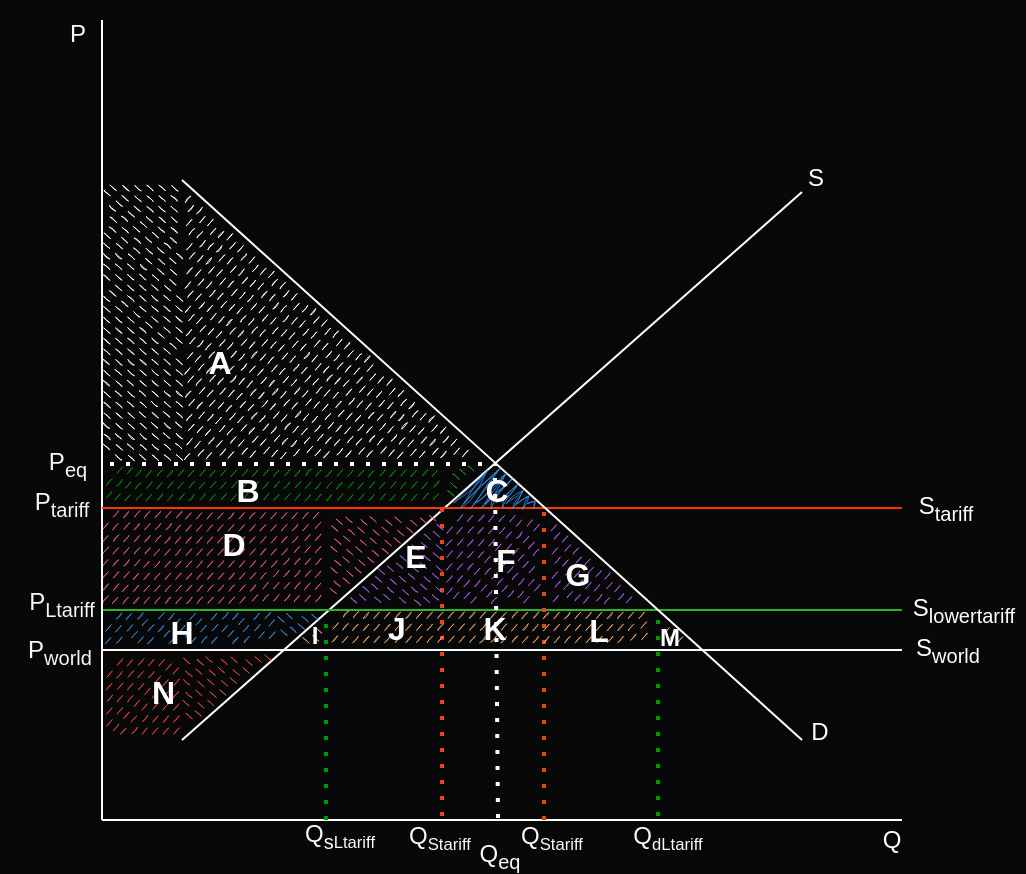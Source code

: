 <mxfile version="24.2.1" type="github">
  <diagram name="Lapa-1" id="BvDR4TQPLg42c8kU46B3">
    <mxGraphModel dx="840" dy="455" grid="0" gridSize="1" guides="1" tooltips="1" connect="1" arrows="1" fold="1" page="1" pageScale="1" pageWidth="1200" pageHeight="1600" background="#080808" math="0" shadow="0">
      <root>
        <mxCell id="0" />
        <mxCell id="1" parent="0" />
        <mxCell id="B-r1o2MZ9U5fgsb8OCQN-29" value="" style="verticalLabelPosition=bottom;verticalAlign=top;html=1;shape=mxgraph.basic.rect;fillColor2=none;strokeWidth=1;size=20;indent=5;rotation=-90;fillStyle=dashed;fillColor=#FFFFFF;strokeColor=none;fontColor=#FCFCFC;sketch=1;curveFitting=1;jiggle=2;labelBackgroundColor=none;labelBorderColor=#030303;" parent="1" vertex="1">
          <mxGeometry x="429.87" y="289.87" width="141" height="42.25" as="geometry" />
        </mxCell>
        <mxCell id="B-r1o2MZ9U5fgsb8OCQN-28" value="" style="verticalLabelPosition=bottom;verticalAlign=top;html=1;shape=mxgraph.basic.orthogonal_triangle;fillStyle=dashed;fillColor=#FFFFFF;strokeColor=none;fontColor=#FCFCFC;sketch=1;curveFitting=1;jiggle=2;" parent="1" vertex="1">
          <mxGeometry x="520" y="241" width="155" height="140" as="geometry" />
        </mxCell>
        <mxCell id="B-r1o2MZ9U5fgsb8OCQN-1" value="" style="endArrow=none;html=1;rounded=0;endFill=0;strokeColor=#FFFFFF;" parent="1" edge="1">
          <mxGeometry width="50" height="50" relative="1" as="geometry">
            <mxPoint x="480.0" y="415" as="sourcePoint" />
            <mxPoint x="480" y="160" as="targetPoint" />
          </mxGeometry>
        </mxCell>
        <mxCell id="B-r1o2MZ9U5fgsb8OCQN-3" value="" style="endArrow=none;html=1;rounded=0;endFill=0;strokeColor=#FCFCFC;" parent="1" edge="1">
          <mxGeometry width="50" height="50" relative="1" as="geometry">
            <mxPoint x="880" y="560" as="sourcePoint" />
            <mxPoint x="480" y="560" as="targetPoint" />
          </mxGeometry>
        </mxCell>
        <mxCell id="B-r1o2MZ9U5fgsb8OCQN-4" value="" style="endArrow=none;html=1;rounded=0;fontColor=#FCFCFC;strokeColor=#FCFCFC;" parent="1" edge="1">
          <mxGeometry width="50" height="50" relative="1" as="geometry">
            <mxPoint x="520" y="520" as="sourcePoint" />
            <mxPoint x="830" y="246" as="targetPoint" />
          </mxGeometry>
        </mxCell>
        <mxCell id="B-r1o2MZ9U5fgsb8OCQN-6" value="" style="endArrow=none;html=1;rounded=0;strokeColor=#FF3300;" parent="1" edge="1">
          <mxGeometry width="50" height="50" relative="1" as="geometry">
            <mxPoint x="480" y="404" as="sourcePoint" />
            <mxPoint x="880" y="404" as="targetPoint" />
          </mxGeometry>
        </mxCell>
        <mxCell id="B-r1o2MZ9U5fgsb8OCQN-7" value="" style="endArrow=none;html=1;rounded=0;fillColor=#f8cecc;strokeColor=#FCFCFC;fontColor=#FCFCFC;" parent="1" edge="1">
          <mxGeometry width="50" height="50" relative="1" as="geometry">
            <mxPoint x="480" y="475" as="sourcePoint" />
            <mxPoint x="880" y="475" as="targetPoint" />
          </mxGeometry>
        </mxCell>
        <mxCell id="B-r1o2MZ9U5fgsb8OCQN-8" value="S&lt;sub&gt;lowertariff&lt;/sub&gt;" style="text;html=1;strokeColor=none;fillColor=none;align=center;verticalAlign=middle;whiteSpace=wrap;rounded=0;fontColor=#FFFFFF;" parent="1" vertex="1">
          <mxGeometry x="881" y="440" width="60" height="30" as="geometry" />
        </mxCell>
        <mxCell id="B-r1o2MZ9U5fgsb8OCQN-9" value="S&lt;sub&gt;tariff&lt;/sub&gt;" style="text;html=1;strokeColor=none;fillColor=none;align=center;verticalAlign=middle;whiteSpace=wrap;rounded=0;fontColor=#FFFFFF;" parent="1" vertex="1">
          <mxGeometry x="872" y="389" width="60" height="30" as="geometry" />
        </mxCell>
        <mxCell id="B-r1o2MZ9U5fgsb8OCQN-14" value="" style="endArrow=none;dashed=1;html=1;dashPattern=1 3;strokeWidth=2;rounded=0;strokeColor=#FFFFFF;" parent="1" edge="1">
          <mxGeometry width="50" height="50" relative="1" as="geometry">
            <mxPoint x="670" y="382" as="sourcePoint" />
            <mxPoint x="480" y="382" as="targetPoint" />
          </mxGeometry>
        </mxCell>
        <mxCell id="B-r1o2MZ9U5fgsb8OCQN-15" value="" style="endArrow=none;html=1;rounded=0;strokeColor=#2bb32b;" parent="1" edge="1">
          <mxGeometry width="50" height="50" relative="1" as="geometry">
            <mxPoint x="480" y="455" as="sourcePoint" />
            <mxPoint x="880" y="455" as="targetPoint" />
          </mxGeometry>
        </mxCell>
        <mxCell id="B-r1o2MZ9U5fgsb8OCQN-16" value="S&lt;sub&gt;world&lt;/sub&gt;" style="text;html=1;strokeColor=none;fillColor=none;align=center;verticalAlign=middle;whiteSpace=wrap;rounded=0;fontColor=#FFFFFF;" parent="1" vertex="1">
          <mxGeometry x="873" y="460" width="60" height="30" as="geometry" />
        </mxCell>
        <mxCell id="B-r1o2MZ9U5fgsb8OCQN-17" value="" style="endArrow=none;dashed=1;html=1;dashPattern=1 3;strokeWidth=2;rounded=0;strokeColor=#009900;entryX=-0.007;entryY=0.102;entryDx=0;entryDy=0;entryPerimeter=0;" parent="1" edge="1">
          <mxGeometry width="50" height="50" relative="1" as="geometry">
            <mxPoint x="592" y="560" as="sourcePoint" />
            <mxPoint x="591.992" y="455.938" as="targetPoint" />
          </mxGeometry>
        </mxCell>
        <mxCell id="B-r1o2MZ9U5fgsb8OCQN-18" value="" style="endArrow=none;dashed=1;html=1;dashPattern=1 3;strokeWidth=2;rounded=0;strokeColor=#009900;startSize=0;endSize=5;" parent="1" edge="1">
          <mxGeometry width="50" height="50" relative="1" as="geometry">
            <mxPoint x="758" y="558" as="sourcePoint" />
            <mxPoint x="758" y="456" as="targetPoint" />
          </mxGeometry>
        </mxCell>
        <mxCell id="B-r1o2MZ9U5fgsb8OCQN-19" value="" style="endArrow=none;dashed=1;html=1;dashPattern=1 3;strokeWidth=2;rounded=0;strokeColor=#EA441A;" parent="1" edge="1">
          <mxGeometry width="50" height="50" relative="1" as="geometry">
            <mxPoint x="650" y="558" as="sourcePoint" />
            <mxPoint x="650" y="400" as="targetPoint" />
          </mxGeometry>
        </mxCell>
        <mxCell id="B-r1o2MZ9U5fgsb8OCQN-20" value="" style="endArrow=none;dashed=1;html=1;dashPattern=1 3;strokeWidth=2;rounded=0;strokeColor=#EA441A;" parent="1" edge="1">
          <mxGeometry width="50" height="50" relative="1" as="geometry">
            <mxPoint x="701" y="560" as="sourcePoint" />
            <mxPoint x="701" y="400" as="targetPoint" />
          </mxGeometry>
        </mxCell>
        <mxCell id="B-r1o2MZ9U5fgsb8OCQN-34" value="" style="shape=manualInput;whiteSpace=wrap;html=1;size=0;fillColor=#009E00;fillStyle=dashed;strokeWidth=1;opacity=80;sketch=1;curveFitting=1;jiggle=2;strokeColor=none;" parent="1" vertex="1">
          <mxGeometry x="481" y="382" width="170" height="21" as="geometry" />
        </mxCell>
        <mxCell id="B-r1o2MZ9U5fgsb8OCQN-5" value="" style="endArrow=none;html=1;rounded=0;fontColor=#FCFCFC;strokeColor=#FCFCFC;" parent="1" edge="1">
          <mxGeometry width="50" height="50" relative="1" as="geometry">
            <mxPoint x="520" y="240" as="sourcePoint" />
            <mxPoint x="830" y="520" as="targetPoint" />
          </mxGeometry>
        </mxCell>
        <mxCell id="B-r1o2MZ9U5fgsb8OCQN-39" value="" style="verticalLabelPosition=bottom;verticalAlign=top;html=1;shape=mxgraph.basic.orthogonal_triangle;opacity=80;sketch=1;curveFitting=1;jiggle=2;fillStyle=dashed;fillColor=#219621;dashed=1;dashPattern=8 8;strokeColor=none;rotation=90;" parent="1" vertex="1">
          <mxGeometry x="652" y="383" width="23" height="20" as="geometry" />
        </mxCell>
        <mxCell id="B-r1o2MZ9U5fgsb8OCQN-41" value="" style="verticalLabelPosition=bottom;verticalAlign=top;html=1;shape=mxgraph.basic.acute_triangle;dx=0.52;fillColor=#3399FF;fillStyle=zigzag;opacity=80;sketch=1;curveFitting=1;jiggle=2;gradientColor=none;strokeColor=none;" parent="1" vertex="1">
          <mxGeometry x="652" y="382" width="47" height="21" as="geometry" />
        </mxCell>
        <mxCell id="B-r1o2MZ9U5fgsb8OCQN-43" value="" style="shape=manualInput;whiteSpace=wrap;html=1;size=0;fillColor=#FF59A7;fillStyle=dashed;strokeWidth=1;opacity=80;sketch=1;curveFitting=1;jiggle=2;strokeColor=none;" parent="1" vertex="1">
          <mxGeometry x="479" y="404" width="113" height="50" as="geometry" />
        </mxCell>
        <mxCell id="B-r1o2MZ9U5fgsb8OCQN-44" value="" style="verticalLabelPosition=bottom;verticalAlign=top;html=1;shape=mxgraph.basic.orthogonal_triangle;opacity=80;sketch=1;curveFitting=1;jiggle=2;fillStyle=dashed;fillColor=#FF59A7;dashed=1;dashPattern=8 8;strokeColor=none;rotation=90;" parent="1" vertex="1">
          <mxGeometry x="600.13" y="399.05" width="46.93" height="61.82" as="geometry" />
        </mxCell>
        <mxCell id="B-r1o2MZ9U5fgsb8OCQN-46" value="" style="verticalLabelPosition=bottom;verticalAlign=top;html=1;shape=mxgraph.basic.rect;fillColor2=none;strokeWidth=1;size=20;indent=5;strokeColor=none;fillColor=#B266FF;fillStyle=dashed;opacity=80;sketch=1;curveFitting=1;jiggle=2;" parent="1" vertex="1">
          <mxGeometry x="651" y="406" width="49" height="47" as="geometry" />
        </mxCell>
        <mxCell id="B-r1o2MZ9U5fgsb8OCQN-48" value="" style="verticalLabelPosition=bottom;verticalAlign=top;html=1;shape=mxgraph.basic.orthogonal_triangle;strokeColor=none;sketch=1;curveFitting=1;jiggle=2;fillStyle=dashed;fillColor=#B266FF;opacity=80;" parent="1" vertex="1">
          <mxGeometry x="703" y="405" width="51" height="48" as="geometry" />
        </mxCell>
        <mxCell id="B-r1o2MZ9U5fgsb8OCQN-56" value="" style="endArrow=none;html=1;rounded=0;endFill=0;strokeColor=#FCFCFC;" parent="1" edge="1">
          <mxGeometry width="50" height="50" relative="1" as="geometry">
            <mxPoint x="480" y="560" as="sourcePoint" />
            <mxPoint x="480.0" y="485" as="targetPoint" />
          </mxGeometry>
        </mxCell>
        <mxCell id="B-r1o2MZ9U5fgsb8OCQN-58" value="" style="verticalLabelPosition=bottom;verticalAlign=top;html=1;shape=mxgraph.basic.orthogonal_triangle;direction=south;strokeColor=none;opacity=80;sketch=1;curveFitting=1;jiggle=2;fillStyle=dashed;fillColor=#f54747;" parent="1" vertex="1">
          <mxGeometry x="520" y="476" width="52" height="43" as="geometry" />
        </mxCell>
        <mxCell id="B-r1o2MZ9U5fgsb8OCQN-59" value="" style="endArrow=none;html=1;rounded=0;endFill=0;strokeColor=#FFFFFF;" parent="1" edge="1">
          <mxGeometry width="50" height="50" relative="1" as="geometry">
            <mxPoint x="480" y="486" as="sourcePoint" />
            <mxPoint x="480.0" y="411" as="targetPoint" />
          </mxGeometry>
        </mxCell>
        <mxCell id="B-r1o2MZ9U5fgsb8OCQN-60" value="" style="verticalLabelPosition=bottom;verticalAlign=top;html=1;shape=mxgraph.basic.rect;fillColor2=none;strokeWidth=1;size=20;indent=5;strokeColor=none;opacity=80;sketch=1;curveFitting=1;jiggle=2;fillStyle=dashed;fillColor=#f54747;" parent="1" vertex="1">
          <mxGeometry x="481" y="478" width="39" height="41" as="geometry" />
        </mxCell>
        <mxCell id="B-r1o2MZ9U5fgsb8OCQN-42" value="" style="endArrow=none;dashed=1;html=1;dashPattern=1 3;strokeWidth=2;rounded=0;entryX=0;entryY=0;entryDx=24.44;entryDy=0;entryPerimeter=0;fontColor=#FCFCFC;strokeColor=#FCFCFC;" parent="1" target="B-r1o2MZ9U5fgsb8OCQN-41" edge="1">
          <mxGeometry width="50" height="50" relative="1" as="geometry">
            <mxPoint x="678" y="559" as="sourcePoint" />
            <mxPoint x="678" y="389" as="targetPoint" />
          </mxGeometry>
        </mxCell>
        <mxCell id="B-r1o2MZ9U5fgsb8OCQN-61" value="&lt;font style=&quot;font-size: 12px;&quot;&gt;Q&lt;sub&gt;eq&lt;/sub&gt;&lt;/font&gt;" style="text;html=1;strokeColor=none;fillColor=none;align=center;verticalAlign=middle;whiteSpace=wrap;rounded=0;fontColor=#FAFAFA;" parent="1" vertex="1">
          <mxGeometry x="666" y="571" width="26" height="13" as="geometry" />
        </mxCell>
        <mxCell id="B-r1o2MZ9U5fgsb8OCQN-62" value="" style="shape=manualInput;whiteSpace=wrap;html=1;size=0;fillColor=#3399FF;fillStyle=dashed;strokeWidth=1;opacity=80;sketch=1;curveFitting=1;jiggle=2;strokeColor=none;" parent="1" vertex="1">
          <mxGeometry x="480.5" y="455" width="88.5" height="18" as="geometry" />
        </mxCell>
        <mxCell id="B-r1o2MZ9U5fgsb8OCQN-63" value="" style="verticalLabelPosition=bottom;verticalAlign=top;html=1;shape=mxgraph.basic.orthogonal_triangle;opacity=80;sketch=1;curveFitting=1;jiggle=2;fillStyle=dashed;fillColor=#B266FF;dashed=1;dashPattern=8 8;strokeColor=none;rotation=-90;" parent="1" vertex="1">
          <mxGeometry x="597.5" y="399.5" width="48.5" height="60" as="geometry" />
        </mxCell>
        <mxCell id="B-r1o2MZ9U5fgsb8OCQN-64" value="" style="verticalLabelPosition=bottom;verticalAlign=top;html=1;shape=mxgraph.basic.orthogonal_triangle;opacity=80;sketch=1;curveFitting=1;jiggle=2;fillStyle=dashed;fillColor=#3399FF;dashed=1;dashPattern=8 8;strokeColor=none;rotation=90;" parent="1" vertex="1">
          <mxGeometry x="574.5" y="448.25" width="19.5" height="33.5" as="geometry" />
        </mxCell>
        <mxCell id="B-r1o2MZ9U5fgsb8OCQN-65" value="" style="verticalLabelPosition=bottom;verticalAlign=top;html=1;shape=mxgraph.basic.orthogonal_triangle;opacity=80;sketch=1;curveFitting=1;jiggle=2;fillStyle=dashed;fillColor=#FFB570;dashed=1;dashPattern=8 8;strokeColor=none;rotation=-90;" parent="1" vertex="1">
          <mxGeometry x="571.75" y="453.75" width="16" height="24" as="geometry" />
        </mxCell>
        <mxCell id="B-r1o2MZ9U5fgsb8OCQN-66" value="" style="verticalLabelPosition=bottom;verticalAlign=top;html=1;shape=mxgraph.basic.orthogonal_triangle;strokeColor=none;sketch=1;curveFitting=1;jiggle=2;fillStyle=dashed;fillColor=#FFB570;opacity=80;" parent="1" vertex="1">
          <mxGeometry x="759" y="457" width="21" height="16" as="geometry" />
        </mxCell>
        <mxCell id="B-r1o2MZ9U5fgsb8OCQN-67" value="" style="verticalLabelPosition=bottom;verticalAlign=top;html=1;shape=mxgraph.basic.rect;fillColor2=none;strokeWidth=1;size=12.5;indent=5;strokeColor=none;fillColor=#FFB570;fillStyle=dashed;opacity=80;sketch=1;curveFitting=1;jiggle=2;" parent="1" vertex="1">
          <mxGeometry x="594" y="454" width="161" height="19" as="geometry" />
        </mxCell>
        <mxCell id="B-r1o2MZ9U5fgsb8OCQN-70" value="&lt;sub&gt;&lt;span style=&quot;font-size: 12px;&quot;&gt;P&lt;sub&gt;world&lt;/sub&gt;&lt;/span&gt;&lt;/sub&gt;" style="text;html=1;strokeColor=none;fillColor=none;align=center;verticalAlign=middle;whiteSpace=wrap;rounded=0;fontColor=#F7F7F7;" parent="1" vertex="1">
          <mxGeometry x="429" y="459" width="60" height="30" as="geometry" />
        </mxCell>
        <mxCell id="B-r1o2MZ9U5fgsb8OCQN-71" value="P&lt;sub&gt;tariff&lt;/sub&gt;" style="text;html=1;strokeColor=none;fillColor=none;align=center;verticalAlign=middle;whiteSpace=wrap;rounded=0;fontColor=#F7F7F7;" parent="1" vertex="1">
          <mxGeometry x="430" y="387" width="60" height="30" as="geometry" />
        </mxCell>
        <mxCell id="B-r1o2MZ9U5fgsb8OCQN-73" value="&lt;sub&gt;&lt;span style=&quot;font-size: 12px;&quot;&gt;P&lt;sub&gt;eq&lt;/sub&gt;&lt;/span&gt;&lt;/sub&gt;" style="text;html=1;strokeColor=none;fillColor=none;align=center;verticalAlign=middle;whiteSpace=wrap;rounded=0;fontColor=#F7F7F7;" parent="1" vertex="1">
          <mxGeometry x="433" y="365" width="60" height="30" as="geometry" />
        </mxCell>
        <mxCell id="B-r1o2MZ9U5fgsb8OCQN-74" value="S" style="text;html=1;strokeColor=none;fillColor=none;align=center;verticalAlign=middle;whiteSpace=wrap;rounded=0;fontColor=#FFFFFF;" parent="1" vertex="1">
          <mxGeometry x="807" y="224" width="60" height="30" as="geometry" />
        </mxCell>
        <mxCell id="B-r1o2MZ9U5fgsb8OCQN-75" value="D" style="text;html=1;strokeColor=none;fillColor=none;align=center;verticalAlign=middle;whiteSpace=wrap;rounded=0;fontColor=#FFFFFF;" parent="1" vertex="1">
          <mxGeometry x="809" y="501" width="60" height="30" as="geometry" />
        </mxCell>
        <mxCell id="B-r1o2MZ9U5fgsb8OCQN-77" value="&lt;font style=&quot;font-size: 12px;&quot;&gt;Q&lt;/font&gt;&lt;font style=&quot;font-size: 10px;&quot;&gt;&lt;sub&gt;Stariff&lt;/sub&gt;&lt;/font&gt;" style="text;html=1;strokeColor=none;fillColor=none;align=center;verticalAlign=middle;whiteSpace=wrap;rounded=0;fontColor=#FAFAFA;" parent="1" vertex="1">
          <mxGeometry x="627" y="561" width="44" height="13" as="geometry" />
        </mxCell>
        <mxCell id="B-r1o2MZ9U5fgsb8OCQN-78" value="&lt;font style=&quot;font-size: 12px;&quot;&gt;Q&lt;/font&gt;&lt;font style=&quot;font-size: 10px;&quot;&gt;&lt;sub&gt;Stariff&lt;/sub&gt;&lt;/font&gt;" style="text;html=1;strokeColor=none;fillColor=none;align=center;verticalAlign=middle;whiteSpace=wrap;rounded=0;fontColor=#FAFAFA;" parent="1" vertex="1">
          <mxGeometry x="683" y="561" width="44" height="13" as="geometry" />
        </mxCell>
        <mxCell id="B-r1o2MZ9U5fgsb8OCQN-79" value="P&lt;sub&gt;Ltariff&lt;/sub&gt;" style="text;html=1;strokeColor=none;fillColor=none;align=center;verticalAlign=middle;whiteSpace=wrap;rounded=0;fontColor=#F7F7F7;" parent="1" vertex="1">
          <mxGeometry x="430" y="437" width="60" height="30" as="geometry" />
        </mxCell>
        <mxCell id="B-r1o2MZ9U5fgsb8OCQN-80" value="&lt;font style=&quot;font-size: 12px;&quot;&gt;Q&lt;/font&gt;&lt;font style=&quot;font-size: 10px;&quot;&gt;&lt;sub&gt;dLtariff&lt;/sub&gt;&lt;/font&gt;" style="text;html=1;strokeColor=none;fillColor=none;align=center;verticalAlign=middle;whiteSpace=wrap;rounded=0;fontColor=#FAFAFA;" parent="1" vertex="1">
          <mxGeometry x="750" y="561" width="26" height="13" as="geometry" />
        </mxCell>
        <mxCell id="B-r1o2MZ9U5fgsb8OCQN-81" value="&lt;font style=&quot;font-size: 12px;&quot;&gt;Q&lt;sub&gt;s&lt;/sub&gt;&lt;/font&gt;&lt;font style=&quot;font-size: 10px;&quot;&gt;&lt;sub&gt;Ltariff&lt;/sub&gt;&lt;/font&gt;" style="text;html=1;strokeColor=none;fillColor=none;align=center;verticalAlign=middle;whiteSpace=wrap;rounded=0;fontColor=#FAFAFA;" parent="1" vertex="1">
          <mxGeometry x="586" y="561" width="26" height="13" as="geometry" />
        </mxCell>
        <mxCell id="B-r1o2MZ9U5fgsb8OCQN-82" value="&lt;sub&gt;&lt;span style=&quot;font-size: 12px;&quot;&gt;P&lt;/span&gt;&lt;/sub&gt;" style="text;html=1;strokeColor=none;fillColor=none;align=center;verticalAlign=middle;whiteSpace=wrap;rounded=0;fontColor=#FCFCFC;" parent="1" vertex="1">
          <mxGeometry x="438" y="150" width="60" height="30" as="geometry" />
        </mxCell>
        <mxCell id="B-r1o2MZ9U5fgsb8OCQN-83" value="Q" style="text;html=1;strokeColor=none;fillColor=none;align=center;verticalAlign=middle;whiteSpace=wrap;rounded=0;fontColor=#FFFFFF;" parent="1" vertex="1">
          <mxGeometry x="845" y="555" width="60" height="30" as="geometry" />
        </mxCell>
        <mxCell id="nOQTjGObVjoDkMB5I8hK-1" value="&lt;b style=&quot;border-color: var(--border-color);&quot;&gt;&lt;font style=&quot;border-color: var(--border-color); font-size: 16px;&quot;&gt;A&lt;/font&gt;&lt;/b&gt;" style="text;html=1;align=center;verticalAlign=middle;whiteSpace=wrap;rounded=0;fontColor=#FFFFFF;" parent="1" vertex="1">
          <mxGeometry x="502" y="308" width="74" height="46" as="geometry" />
        </mxCell>
        <mxCell id="nOQTjGObVjoDkMB5I8hK-2" value="&lt;b style=&quot;border-color: var(--border-color);&quot;&gt;&lt;font style=&quot;border-color: var(--border-color); font-size: 16px;&quot;&gt;H&lt;/font&gt;&lt;/b&gt;" style="text;html=1;align=center;verticalAlign=middle;whiteSpace=wrap;rounded=0;fontColor=#FFFFFF;" parent="1" vertex="1">
          <mxGeometry x="509" y="458.75" width="22" height="14" as="geometry" />
        </mxCell>
        <mxCell id="nOQTjGObVjoDkMB5I8hK-3" value="&lt;b style=&quot;border-color: var(--border-color);&quot;&gt;&lt;font style=&quot;border-color: var(--border-color); font-size: 16px;&quot;&gt;F&lt;/font&gt;&lt;/b&gt;" style="text;html=1;align=center;verticalAlign=middle;whiteSpace=wrap;rounded=0;fontColor=#FAFAFA;" parent="1" vertex="1">
          <mxGeometry x="671" y="420.75" width="22" height="18.25" as="geometry" />
        </mxCell>
        <mxCell id="nOQTjGObVjoDkMB5I8hK-4" value="&lt;b style=&quot;border-color: var(--border-color);&quot;&gt;&lt;font style=&quot;border-color: var(--border-color); font-size: 16px;&quot;&gt;B&lt;/font&gt;&lt;/b&gt;" style="text;html=1;align=center;verticalAlign=middle;whiteSpace=wrap;rounded=0;fontColor=#FFFFFF;" parent="1" vertex="1">
          <mxGeometry x="516" y="372" width="74" height="45" as="geometry" />
        </mxCell>
        <mxCell id="nOQTjGObVjoDkMB5I8hK-5" value="&lt;b style=&quot;border-color: var(--border-color);&quot;&gt;&lt;font style=&quot;border-color: var(--border-color); font-size: 16px;&quot;&gt;C&lt;/font&gt;&lt;/b&gt;" style="text;html=1;align=center;verticalAlign=middle;whiteSpace=wrap;rounded=0;fontColor=#FFFFFF;" parent="1" vertex="1">
          <mxGeometry x="666" y="386" width="22.5" height="17" as="geometry" />
        </mxCell>
        <mxCell id="nOQTjGObVjoDkMB5I8hK-6" value="&lt;b style=&quot;border-color: var(--border-color);&quot;&gt;&lt;font style=&quot;border-color: var(--border-color); font-size: 16px;&quot;&gt;D&lt;/font&gt;&lt;/b&gt;" style="text;html=1;align=center;verticalAlign=middle;whiteSpace=wrap;rounded=0;fontColor=#FFFFFF;" parent="1" vertex="1">
          <mxGeometry x="509" y="399" width="74" height="46" as="geometry" />
        </mxCell>
        <mxCell id="nOQTjGObVjoDkMB5I8hK-7" value="&lt;b style=&quot;border-color: var(--border-color);&quot;&gt;&lt;font style=&quot;border-color: var(--border-color); font-size: 16px;&quot;&gt;E&lt;/font&gt;&lt;/b&gt;" style="text;html=1;align=center;verticalAlign=middle;whiteSpace=wrap;rounded=0;fontColor=#FFFFFF;" parent="1" vertex="1">
          <mxGeometry x="622" y="417" width="30" height="22" as="geometry" />
        </mxCell>
        <mxCell id="nOQTjGObVjoDkMB5I8hK-9" value="&lt;b style=&quot;border-color: var(--border-color);&quot;&gt;&lt;font style=&quot;border-color: var(--border-color); font-size: 16px;&quot;&gt;G&lt;/font&gt;&lt;/b&gt;" style="text;html=1;align=center;verticalAlign=middle;whiteSpace=wrap;rounded=0;fontColor=#FFFFFF;" parent="1" vertex="1">
          <mxGeometry x="707" y="427" width="22" height="20" as="geometry" />
        </mxCell>
        <mxCell id="nOQTjGObVjoDkMB5I8hK-10" value="&lt;b style=&quot;border-color: var(--border-color);&quot;&gt;&lt;font style=&quot;border-color: var(--border-color); font-size: 12px;&quot;&gt;I&lt;/font&gt;&lt;/b&gt;" style="text;html=1;align=center;verticalAlign=middle;whiteSpace=wrap;rounded=0;fontColor=#FFFFFF;" parent="1" vertex="1">
          <mxGeometry x="579" y="458" width="15" height="20" as="geometry" />
        </mxCell>
        <mxCell id="nOQTjGObVjoDkMB5I8hK-11" value="&lt;b style=&quot;border-color: var(--border-color);&quot;&gt;&lt;font style=&quot;border-color: var(--border-color); font-size: 16px;&quot;&gt;J&lt;/font&gt;&lt;/b&gt;" style="text;html=1;align=center;verticalAlign=middle;whiteSpace=wrap;rounded=0;fontColor=#FFFFFF;" parent="1" vertex="1">
          <mxGeometry x="620" y="454.5" width="15" height="18.5" as="geometry" />
        </mxCell>
        <mxCell id="nOQTjGObVjoDkMB5I8hK-12" value="&lt;b style=&quot;border-color: var(--border-color);&quot;&gt;&lt;font style=&quot;border-color: var(--border-color); font-size: 16px;&quot;&gt;K&lt;/font&gt;&lt;/b&gt;" style="text;html=1;align=center;verticalAlign=middle;whiteSpace=wrap;rounded=0;fontColor=#FFFFFF;" parent="1" vertex="1">
          <mxGeometry x="662" y="452" width="29" height="23" as="geometry" />
        </mxCell>
        <mxCell id="nOQTjGObVjoDkMB5I8hK-13" value="&lt;b style=&quot;border-color: var(--border-color);&quot;&gt;&lt;font style=&quot;border-color: var(--border-color); font-size: 16px;&quot;&gt;L&lt;/font&gt;&lt;/b&gt;" style="text;html=1;align=center;verticalAlign=middle;whiteSpace=wrap;rounded=0;fontColor=#FFFFFF;" parent="1" vertex="1">
          <mxGeometry x="724" y="456" width="9" height="18" as="geometry" />
        </mxCell>
        <mxCell id="nOQTjGObVjoDkMB5I8hK-14" value="&lt;b style=&quot;border-color: var(--border-color); font-family: Helvetica; font-style: normal; font-variant-ligatures: normal; font-variant-caps: normal; letter-spacing: normal; orphans: 2; text-align: center; text-indent: 0px; text-transform: none; widows: 2; word-spacing: 0px; -webkit-text-stroke-width: 0px; text-decoration-thickness: initial; text-decoration-style: initial; text-decoration-color: initial;&quot;&gt;&lt;font style=&quot;border-color: var(--border-color); font-size: 12px;&quot;&gt;M&lt;/font&gt;&lt;/b&gt;" style="text;whiteSpace=wrap;html=1;fontColor=#FFFFFF;labelBackgroundColor=none;" parent="1" vertex="1">
          <mxGeometry x="757" y="455" width="16" height="21.5" as="geometry" />
        </mxCell>
        <mxCell id="nOQTjGObVjoDkMB5I8hK-15" value="&lt;b style=&quot;border-color: var(--border-color); font-family: Helvetica; font-size: 12px; font-style: normal; font-variant-ligatures: normal; font-variant-caps: normal; letter-spacing: normal; orphans: 2; text-align: center; text-indent: 0px; text-transform: none; widows: 2; word-spacing: 0px; -webkit-text-stroke-width: 0px; text-decoration-thickness: initial; text-decoration-style: initial; text-decoration-color: initial;&quot;&gt;&lt;font style=&quot;border-color: var(--border-color); font-size: 16px;&quot;&gt;N&lt;/font&gt;&lt;/b&gt;" style="text;whiteSpace=wrap;html=1;fontColor=#FFFFFF;labelBackgroundColor=none;" parent="1" vertex="1">
          <mxGeometry x="503" y="480" width="30" height="33" as="geometry" />
        </mxCell>
      </root>
    </mxGraphModel>
  </diagram>
</mxfile>
